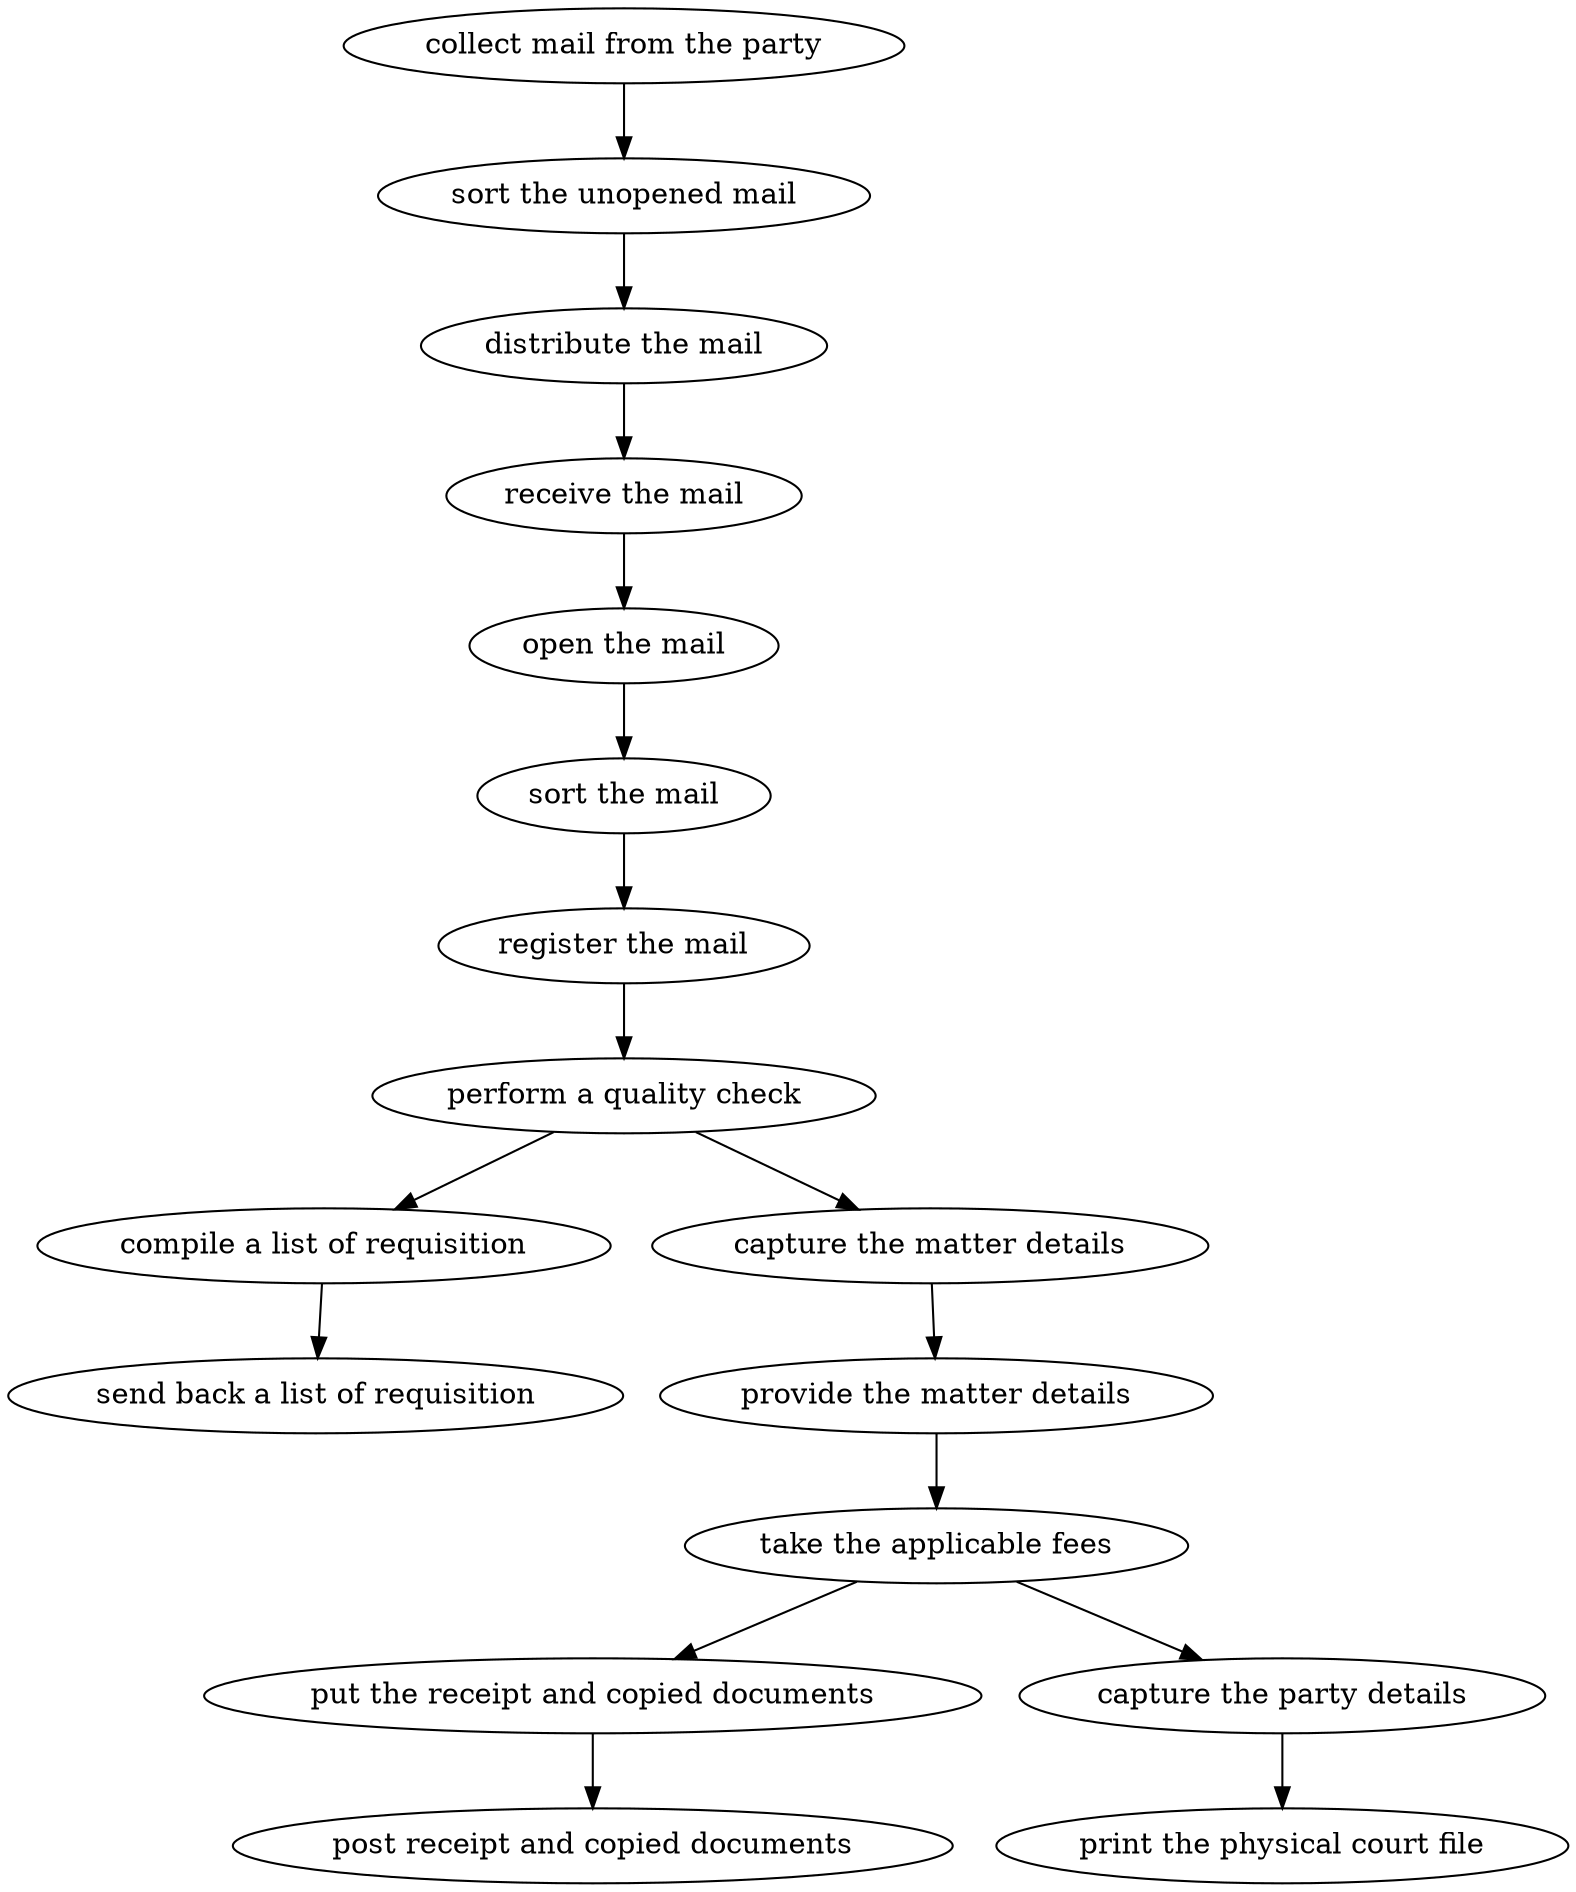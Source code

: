 strict digraph "doc-3.5" {
	graph [name="doc-3.5"];
	"collect mail from the party"	[attrs="{'type': 'Activity', 'label': 'collect mail from the party'}"];
	"sort the unopened mail"	[attrs="{'type': 'Activity', 'label': 'sort the unopened mail'}"];
	"collect mail from the party" -> "sort the unopened mail"	[attrs="{'type': 'flow', 'label': 'flow'}"];
	"distribute the mail"	[attrs="{'type': 'Activity', 'label': 'distribute the mail'}"];
	"sort the unopened mail" -> "distribute the mail"	[attrs="{'type': 'flow', 'label': 'flow'}"];
	"receive the mail"	[attrs="{'type': 'Activity', 'label': 'receive the mail'}"];
	"distribute the mail" -> "receive the mail"	[attrs="{'type': 'flow', 'label': 'flow'}"];
	"open the mail"	[attrs="{'type': 'Activity', 'label': 'open the mail'}"];
	"receive the mail" -> "open the mail"	[attrs="{'type': 'flow', 'label': 'flow'}"];
	"sort the mail"	[attrs="{'type': 'Activity', 'label': 'sort the mail'}"];
	"open the mail" -> "sort the mail"	[attrs="{'type': 'flow', 'label': 'flow'}"];
	"register the mail"	[attrs="{'type': 'Activity', 'label': 'register the mail'}"];
	"sort the mail" -> "register the mail"	[attrs="{'type': 'flow', 'label': 'flow'}"];
	"perform a quality check"	[attrs="{'type': 'Activity', 'label': 'perform a quality check'}"];
	"register the mail" -> "perform a quality check"	[attrs="{'type': 'flow', 'label': 'flow'}"];
	"compile a list of requisition"	[attrs="{'type': 'Activity', 'label': 'compile a list of requisition'}"];
	"perform a quality check" -> "compile a list of requisition"	[attrs="{'type': 'flow', 'label': 'flow'}"];
	"capture the matter details"	[attrs="{'type': 'Activity', 'label': 'capture the matter details'}"];
	"perform a quality check" -> "capture the matter details"	[attrs="{'type': 'flow', 'label': 'flow'}"];
	"send back a list of requisition"	[attrs="{'type': 'Activity', 'label': 'send back a list of requisition'}"];
	"compile a list of requisition" -> "send back a list of requisition"	[attrs="{'type': 'flow', 'label': 'flow'}"];
	"provide the matter details"	[attrs="{'type': 'Activity', 'label': 'provide the matter details'}"];
	"capture the matter details" -> "provide the matter details"	[attrs="{'type': 'flow', 'label': 'flow'}"];
	"take the applicable fees"	[attrs="{'type': 'Activity', 'label': 'take the applicable fees'}"];
	"provide the matter details" -> "take the applicable fees"	[attrs="{'type': 'flow', 'label': 'flow'}"];
	"put the receipt and copied documents"	[attrs="{'type': 'Activity', 'label': 'put the receipt and copied documents'}"];
	"take the applicable fees" -> "put the receipt and copied documents"	[attrs="{'type': 'flow', 'label': 'flow'}"];
	"capture the party details"	[attrs="{'type': 'Activity', 'label': 'capture the party details'}"];
	"take the applicable fees" -> "capture the party details"	[attrs="{'type': 'flow', 'label': 'flow'}"];
	"post receipt and copied documents"	[attrs="{'type': 'Activity', 'label': 'post receipt and copied documents'}"];
	"put the receipt and copied documents" -> "post receipt and copied documents"	[attrs="{'type': 'flow', 'label': 'flow'}"];
	"print the physical court file"	[attrs="{'type': 'Activity', 'label': 'print the physical court file'}"];
	"capture the party details" -> "print the physical court file"	[attrs="{'type': 'flow', 'label': 'flow'}"];
}
